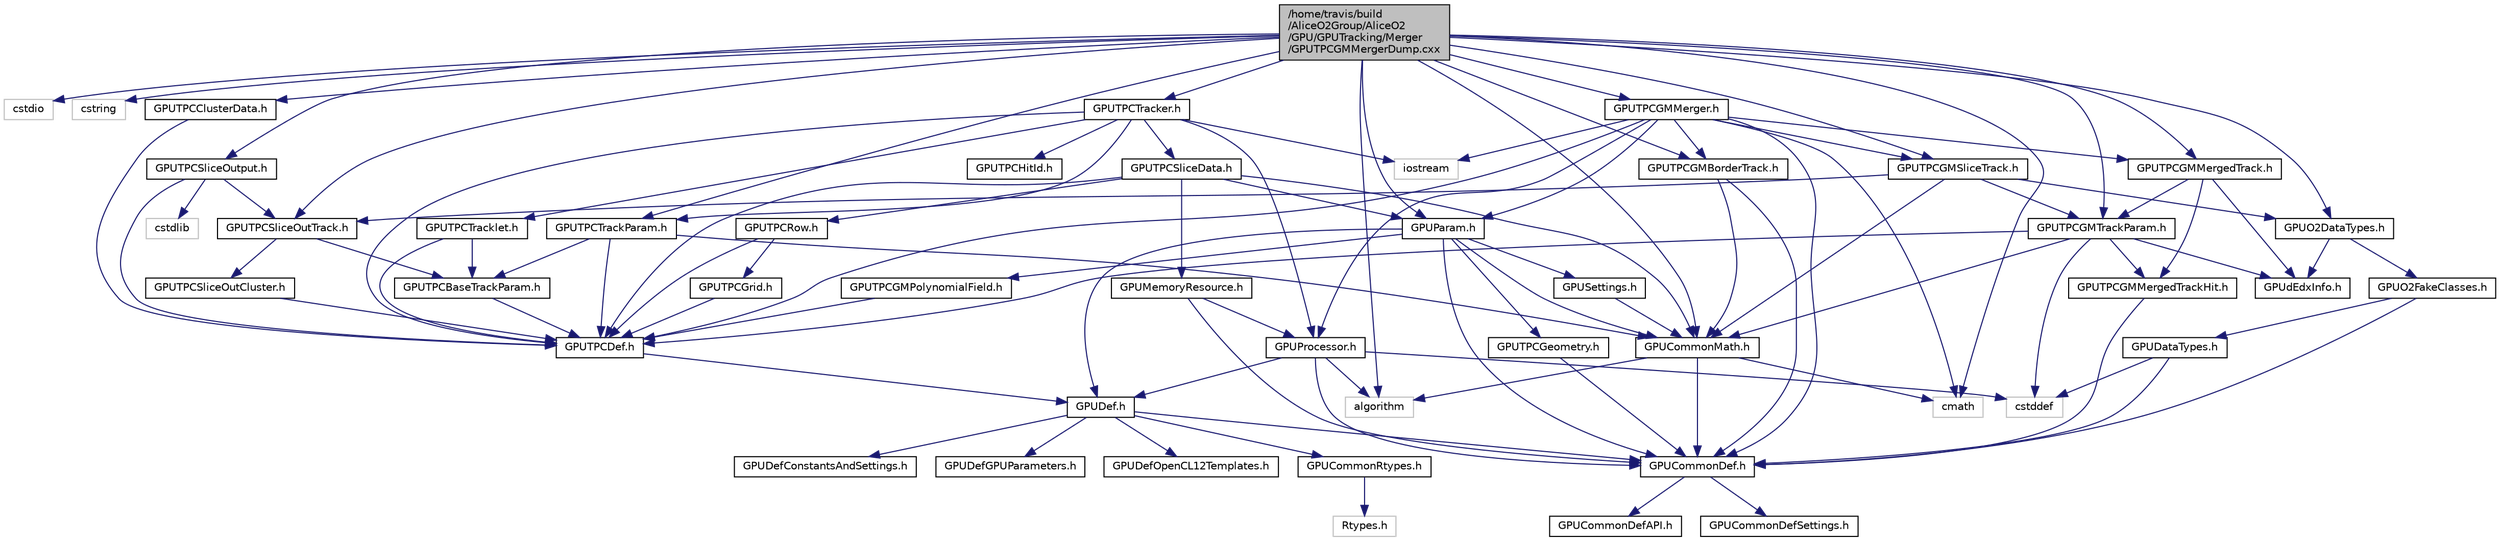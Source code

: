 digraph "/home/travis/build/AliceO2Group/AliceO2/GPU/GPUTracking/Merger/GPUTPCGMMergerDump.cxx"
{
 // INTERACTIVE_SVG=YES
  bgcolor="transparent";
  edge [fontname="Helvetica",fontsize="10",labelfontname="Helvetica",labelfontsize="10"];
  node [fontname="Helvetica",fontsize="10",shape=record];
  Node0 [label="/home/travis/build\l/AliceO2Group/AliceO2\l/GPU/GPUTracking/Merger\l/GPUTPCGMMergerDump.cxx",height=0.2,width=0.4,color="black", fillcolor="grey75", style="filled", fontcolor="black"];
  Node0 -> Node1 [color="midnightblue",fontsize="10",style="solid",fontname="Helvetica"];
  Node1 [label="cstdio",height=0.2,width=0.4,color="grey75"];
  Node0 -> Node2 [color="midnightblue",fontsize="10",style="solid",fontname="Helvetica"];
  Node2 [label="cstring",height=0.2,width=0.4,color="grey75"];
  Node0 -> Node3 [color="midnightblue",fontsize="10",style="solid",fontname="Helvetica"];
  Node3 [label="cmath",height=0.2,width=0.4,color="grey75"];
  Node0 -> Node4 [color="midnightblue",fontsize="10",style="solid",fontname="Helvetica"];
  Node4 [label="algorithm",height=0.2,width=0.4,color="grey75"];
  Node0 -> Node5 [color="midnightblue",fontsize="10",style="solid",fontname="Helvetica"];
  Node5 [label="GPUTPCSliceOutTrack.h",height=0.2,width=0.4,color="black",URL="$df/d9b/GPUTPCSliceOutTrack_8h.html"];
  Node5 -> Node6 [color="midnightblue",fontsize="10",style="solid",fontname="Helvetica"];
  Node6 [label="GPUTPCBaseTrackParam.h",height=0.2,width=0.4,color="black",URL="$df/d00/GPUTPCBaseTrackParam_8h.html"];
  Node6 -> Node7 [color="midnightblue",fontsize="10",style="solid",fontname="Helvetica"];
  Node7 [label="GPUTPCDef.h",height=0.2,width=0.4,color="black",URL="$da/dab/GPUTPCDef_8h.html"];
  Node7 -> Node8 [color="midnightblue",fontsize="10",style="solid",fontname="Helvetica"];
  Node8 [label="GPUDef.h",height=0.2,width=0.4,color="black",URL="$d2/d6d/GPUDef_8h.html"];
  Node8 -> Node9 [color="midnightblue",fontsize="10",style="solid",fontname="Helvetica"];
  Node9 [label="GPUCommonDef.h",height=0.2,width=0.4,color="black",URL="$df/d21/GPUCommonDef_8h.html"];
  Node9 -> Node10 [color="midnightblue",fontsize="10",style="solid",fontname="Helvetica"];
  Node10 [label="GPUCommonDefSettings.h",height=0.2,width=0.4,color="black",URL="$d5/d93/GPUCommonDefSettings_8h.html"];
  Node9 -> Node11 [color="midnightblue",fontsize="10",style="solid",fontname="Helvetica"];
  Node11 [label="GPUCommonDefAPI.h",height=0.2,width=0.4,color="black",URL="$da/d5a/GPUCommonDefAPI_8h.html"];
  Node8 -> Node12 [color="midnightblue",fontsize="10",style="solid",fontname="Helvetica"];
  Node12 [label="GPUDefConstantsAndSettings.h",height=0.2,width=0.4,color="black",URL="$d2/d37/GPUDefConstantsAndSettings_8h.html"];
  Node8 -> Node13 [color="midnightblue",fontsize="10",style="solid",fontname="Helvetica"];
  Node13 [label="GPUDefGPUParameters.h",height=0.2,width=0.4,color="black",URL="$dc/de9/GPUDefGPUParameters_8h.html"];
  Node8 -> Node14 [color="midnightblue",fontsize="10",style="solid",fontname="Helvetica"];
  Node14 [label="GPUDefOpenCL12Templates.h",height=0.2,width=0.4,color="black",URL="$d3/d4c/GPUDefOpenCL12Templates_8h.html"];
  Node8 -> Node15 [color="midnightblue",fontsize="10",style="solid",fontname="Helvetica"];
  Node15 [label="GPUCommonRtypes.h",height=0.2,width=0.4,color="black",URL="$d2/d45/GPUCommonRtypes_8h.html"];
  Node15 -> Node16 [color="midnightblue",fontsize="10",style="solid",fontname="Helvetica"];
  Node16 [label="Rtypes.h",height=0.2,width=0.4,color="grey75"];
  Node5 -> Node17 [color="midnightblue",fontsize="10",style="solid",fontname="Helvetica"];
  Node17 [label="GPUTPCSliceOutCluster.h",height=0.2,width=0.4,color="black",URL="$d2/dd5/GPUTPCSliceOutCluster_8h.html"];
  Node17 -> Node7 [color="midnightblue",fontsize="10",style="solid",fontname="Helvetica"];
  Node0 -> Node18 [color="midnightblue",fontsize="10",style="solid",fontname="Helvetica"];
  Node18 [label="GPUTPCTracker.h",height=0.2,width=0.4,color="black",URL="$d6/d25/GPUTPCTracker_8h.html"];
  Node18 -> Node7 [color="midnightblue",fontsize="10",style="solid",fontname="Helvetica"];
  Node18 -> Node19 [color="midnightblue",fontsize="10",style="solid",fontname="Helvetica"];
  Node19 [label="iostream",height=0.2,width=0.4,color="grey75"];
  Node18 -> Node20 [color="midnightblue",fontsize="10",style="solid",fontname="Helvetica"];
  Node20 [label="GPUTPCHitId.h",height=0.2,width=0.4,color="black",URL="$dd/d7b/GPUTPCHitId_8h.html"];
  Node18 -> Node21 [color="midnightblue",fontsize="10",style="solid",fontname="Helvetica"];
  Node21 [label="GPUTPCSliceData.h",height=0.2,width=0.4,color="black",URL="$df/d4a/GPUTPCSliceData_8h.html"];
  Node21 -> Node7 [color="midnightblue",fontsize="10",style="solid",fontname="Helvetica"];
  Node21 -> Node22 [color="midnightblue",fontsize="10",style="solid",fontname="Helvetica"];
  Node22 [label="GPUTPCRow.h",height=0.2,width=0.4,color="black",URL="$d8/dff/GPUTPCRow_8h.html"];
  Node22 -> Node7 [color="midnightblue",fontsize="10",style="solid",fontname="Helvetica"];
  Node22 -> Node23 [color="midnightblue",fontsize="10",style="solid",fontname="Helvetica"];
  Node23 [label="GPUTPCGrid.h",height=0.2,width=0.4,color="black",URL="$d3/da7/GPUTPCGrid_8h.html"];
  Node23 -> Node7 [color="midnightblue",fontsize="10",style="solid",fontname="Helvetica"];
  Node21 -> Node24 [color="midnightblue",fontsize="10",style="solid",fontname="Helvetica"];
  Node24 [label="GPUCommonMath.h",height=0.2,width=0.4,color="black",URL="$d6/da2/GPUCommonMath_8h.html"];
  Node24 -> Node9 [color="midnightblue",fontsize="10",style="solid",fontname="Helvetica"];
  Node24 -> Node3 [color="midnightblue",fontsize="10",style="solid",fontname="Helvetica"];
  Node24 -> Node4 [color="midnightblue",fontsize="10",style="solid",fontname="Helvetica"];
  Node21 -> Node25 [color="midnightblue",fontsize="10",style="solid",fontname="Helvetica"];
  Node25 [label="GPUParam.h",height=0.2,width=0.4,color="black",URL="$df/d13/GPUParam_8h.html"];
  Node25 -> Node9 [color="midnightblue",fontsize="10",style="solid",fontname="Helvetica"];
  Node25 -> Node24 [color="midnightblue",fontsize="10",style="solid",fontname="Helvetica"];
  Node25 -> Node8 [color="midnightblue",fontsize="10",style="solid",fontname="Helvetica"];
  Node25 -> Node26 [color="midnightblue",fontsize="10",style="solid",fontname="Helvetica"];
  Node26 [label="GPUSettings.h",height=0.2,width=0.4,color="black",URL="$dd/dc6/GPUSettings_8h.html"];
  Node26 -> Node24 [color="midnightblue",fontsize="10",style="solid",fontname="Helvetica"];
  Node25 -> Node27 [color="midnightblue",fontsize="10",style="solid",fontname="Helvetica"];
  Node27 [label="GPUTPCGeometry.h",height=0.2,width=0.4,color="black",URL="$d6/d1b/GPUTPCGeometry_8h.html"];
  Node27 -> Node9 [color="midnightblue",fontsize="10",style="solid",fontname="Helvetica"];
  Node25 -> Node28 [color="midnightblue",fontsize="10",style="solid",fontname="Helvetica"];
  Node28 [label="GPUTPCGMPolynomialField.h",height=0.2,width=0.4,color="black",URL="$d9/d9c/GPUTPCGMPolynomialField_8h.html"];
  Node28 -> Node7 [color="midnightblue",fontsize="10",style="solid",fontname="Helvetica"];
  Node21 -> Node29 [color="midnightblue",fontsize="10",style="solid",fontname="Helvetica"];
  Node29 [label="GPUMemoryResource.h",height=0.2,width=0.4,color="black",URL="$d5/da6/GPUMemoryResource_8h.html"];
  Node29 -> Node9 [color="midnightblue",fontsize="10",style="solid",fontname="Helvetica"];
  Node29 -> Node30 [color="midnightblue",fontsize="10",style="solid",fontname="Helvetica"];
  Node30 [label="GPUProcessor.h",height=0.2,width=0.4,color="black",URL="$d6/d57/GPUProcessor_8h.html"];
  Node30 -> Node9 [color="midnightblue",fontsize="10",style="solid",fontname="Helvetica"];
  Node30 -> Node8 [color="midnightblue",fontsize="10",style="solid",fontname="Helvetica"];
  Node30 -> Node31 [color="midnightblue",fontsize="10",style="solid",fontname="Helvetica"];
  Node31 [label="cstddef",height=0.2,width=0.4,color="grey75"];
  Node30 -> Node4 [color="midnightblue",fontsize="10",style="solid",fontname="Helvetica"];
  Node18 -> Node32 [color="midnightblue",fontsize="10",style="solid",fontname="Helvetica"];
  Node32 [label="GPUTPCTrackParam.h",height=0.2,width=0.4,color="black",URL="$de/d15/GPUTPCTrackParam_8h.html"];
  Node32 -> Node6 [color="midnightblue",fontsize="10",style="solid",fontname="Helvetica"];
  Node32 -> Node7 [color="midnightblue",fontsize="10",style="solid",fontname="Helvetica"];
  Node32 -> Node24 [color="midnightblue",fontsize="10",style="solid",fontname="Helvetica"];
  Node18 -> Node33 [color="midnightblue",fontsize="10",style="solid",fontname="Helvetica"];
  Node33 [label="GPUTPCTracklet.h",height=0.2,width=0.4,color="black",URL="$db/d6e/GPUTPCTracklet_8h.html"];
  Node33 -> Node6 [color="midnightblue",fontsize="10",style="solid",fontname="Helvetica"];
  Node33 -> Node7 [color="midnightblue",fontsize="10",style="solid",fontname="Helvetica"];
  Node18 -> Node30 [color="midnightblue",fontsize="10",style="solid",fontname="Helvetica"];
  Node0 -> Node34 [color="midnightblue",fontsize="10",style="solid",fontname="Helvetica"];
  Node34 [label="GPUTPCClusterData.h",height=0.2,width=0.4,color="black",URL="$d1/dde/GPUTPCClusterData_8h.html"];
  Node34 -> Node7 [color="midnightblue",fontsize="10",style="solid",fontname="Helvetica"];
  Node0 -> Node32 [color="midnightblue",fontsize="10",style="solid",fontname="Helvetica"];
  Node0 -> Node35 [color="midnightblue",fontsize="10",style="solid",fontname="Helvetica"];
  Node35 [label="GPUTPCGMMerger.h",height=0.2,width=0.4,color="black",URL="$d4/dcf/GPUTPCGMMerger_8h.html"];
  Node35 -> Node25 [color="midnightblue",fontsize="10",style="solid",fontname="Helvetica"];
  Node35 -> Node7 [color="midnightblue",fontsize="10",style="solid",fontname="Helvetica"];
  Node35 -> Node36 [color="midnightblue",fontsize="10",style="solid",fontname="Helvetica"];
  Node36 [label="GPUTPCGMBorderTrack.h",height=0.2,width=0.4,color="black",URL="$d8/dd4/GPUTPCGMBorderTrack_8h.html"];
  Node36 -> Node9 [color="midnightblue",fontsize="10",style="solid",fontname="Helvetica"];
  Node36 -> Node24 [color="midnightblue",fontsize="10",style="solid",fontname="Helvetica"];
  Node35 -> Node37 [color="midnightblue",fontsize="10",style="solid",fontname="Helvetica"];
  Node37 [label="GPUTPCGMMergedTrack.h",height=0.2,width=0.4,color="black",URL="$d8/dfd/GPUTPCGMMergedTrack_8h.html"];
  Node37 -> Node38 [color="midnightblue",fontsize="10",style="solid",fontname="Helvetica"];
  Node38 [label="GPUTPCGMTrackParam.h",height=0.2,width=0.4,color="black",URL="$d8/d33/GPUTPCGMTrackParam_8h.html"];
  Node38 -> Node7 [color="midnightblue",fontsize="10",style="solid",fontname="Helvetica"];
  Node38 -> Node39 [color="midnightblue",fontsize="10",style="solid",fontname="Helvetica"];
  Node39 [label="GPUTPCGMMergedTrackHit.h",height=0.2,width=0.4,color="black",URL="$d3/dcc/GPUTPCGMMergedTrackHit_8h.html"];
  Node39 -> Node9 [color="midnightblue",fontsize="10",style="solid",fontname="Helvetica"];
  Node38 -> Node24 [color="midnightblue",fontsize="10",style="solid",fontname="Helvetica"];
  Node38 -> Node40 [color="midnightblue",fontsize="10",style="solid",fontname="Helvetica"];
  Node40 [label="GPUdEdxInfo.h",height=0.2,width=0.4,color="black",URL="$d3/d1f/GPUdEdxInfo_8h.html"];
  Node38 -> Node31 [color="midnightblue",fontsize="10",style="solid",fontname="Helvetica"];
  Node37 -> Node39 [color="midnightblue",fontsize="10",style="solid",fontname="Helvetica"];
  Node37 -> Node40 [color="midnightblue",fontsize="10",style="solid",fontname="Helvetica"];
  Node35 -> Node41 [color="midnightblue",fontsize="10",style="solid",fontname="Helvetica"];
  Node41 [label="GPUTPCGMSliceTrack.h",height=0.2,width=0.4,color="black",URL="$d1/dc3/GPUTPCGMSliceTrack_8h.html"];
  Node41 -> Node5 [color="midnightblue",fontsize="10",style="solid",fontname="Helvetica"];
  Node41 -> Node38 [color="midnightblue",fontsize="10",style="solid",fontname="Helvetica"];
  Node41 -> Node24 [color="midnightblue",fontsize="10",style="solid",fontname="Helvetica"];
  Node41 -> Node42 [color="midnightblue",fontsize="10",style="solid",fontname="Helvetica"];
  Node42 [label="GPUO2DataTypes.h",height=0.2,width=0.4,color="black",URL="$d5/d5c/GPUO2DataTypes_8h.html"];
  Node42 -> Node43 [color="midnightblue",fontsize="10",style="solid",fontname="Helvetica"];
  Node43 [label="GPUO2FakeClasses.h",height=0.2,width=0.4,color="black",URL="$da/d28/GPUO2FakeClasses_8h.html"];
  Node43 -> Node9 [color="midnightblue",fontsize="10",style="solid",fontname="Helvetica"];
  Node43 -> Node44 [color="midnightblue",fontsize="10",style="solid",fontname="Helvetica"];
  Node44 [label="GPUDataTypes.h",height=0.2,width=0.4,color="black",URL="$d4/dc5/GPUDataTypes_8h.html"];
  Node44 -> Node9 [color="midnightblue",fontsize="10",style="solid",fontname="Helvetica"];
  Node44 -> Node31 [color="midnightblue",fontsize="10",style="solid",fontname="Helvetica"];
  Node42 -> Node40 [color="midnightblue",fontsize="10",style="solid",fontname="Helvetica"];
  Node35 -> Node9 [color="midnightblue",fontsize="10",style="solid",fontname="Helvetica"];
  Node35 -> Node30 [color="midnightblue",fontsize="10",style="solid",fontname="Helvetica"];
  Node35 -> Node3 [color="midnightblue",fontsize="10",style="solid",fontname="Helvetica"];
  Node35 -> Node19 [color="midnightblue",fontsize="10",style="solid",fontname="Helvetica"];
  Node0 -> Node42 [color="midnightblue",fontsize="10",style="solid",fontname="Helvetica"];
  Node0 -> Node24 [color="midnightblue",fontsize="10",style="solid",fontname="Helvetica"];
  Node0 -> Node45 [color="midnightblue",fontsize="10",style="solid",fontname="Helvetica"];
  Node45 [label="GPUTPCSliceOutput.h",height=0.2,width=0.4,color="black",URL="$da/d4b/GPUTPCSliceOutput_8h.html"];
  Node45 -> Node7 [color="midnightblue",fontsize="10",style="solid",fontname="Helvetica"];
  Node45 -> Node5 [color="midnightblue",fontsize="10",style="solid",fontname="Helvetica"];
  Node45 -> Node46 [color="midnightblue",fontsize="10",style="solid",fontname="Helvetica"];
  Node46 [label="cstdlib",height=0.2,width=0.4,color="grey75"];
  Node0 -> Node37 [color="midnightblue",fontsize="10",style="solid",fontname="Helvetica"];
  Node0 -> Node25 [color="midnightblue",fontsize="10",style="solid",fontname="Helvetica"];
  Node0 -> Node38 [color="midnightblue",fontsize="10",style="solid",fontname="Helvetica"];
  Node0 -> Node41 [color="midnightblue",fontsize="10",style="solid",fontname="Helvetica"];
  Node0 -> Node36 [color="midnightblue",fontsize="10",style="solid",fontname="Helvetica"];
}
